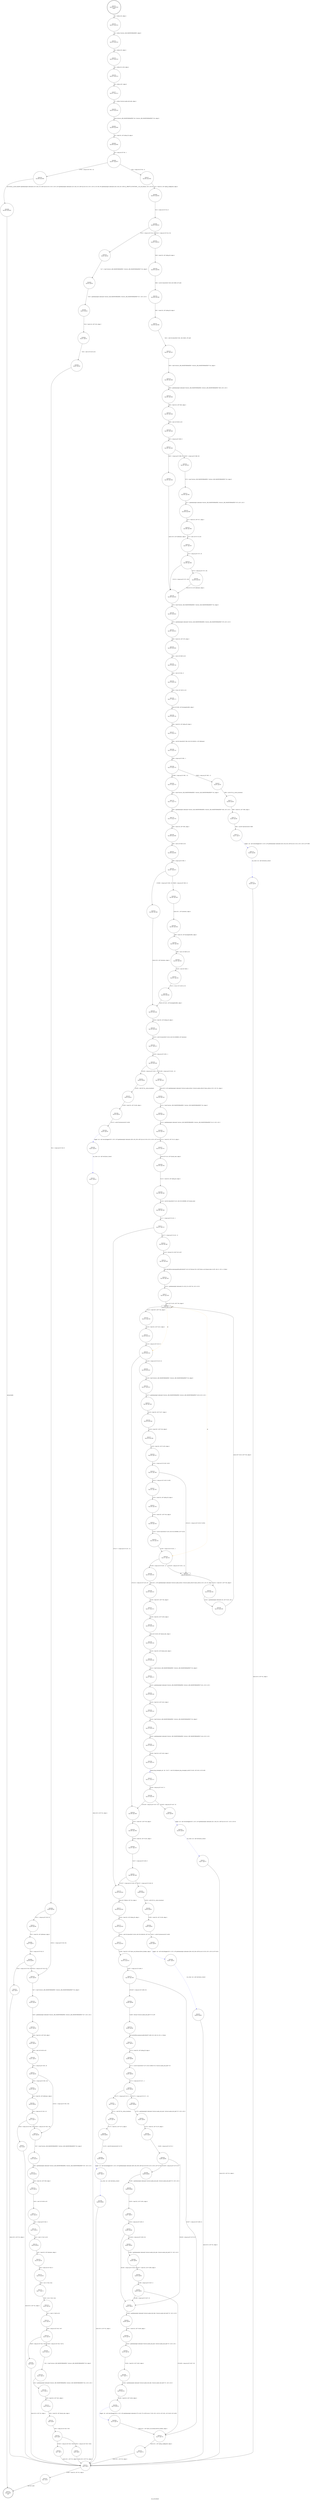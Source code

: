 digraph oss_set_format {
label="oss_set_format"
33070 [label="N33070\n(rp:0, ep:0)\nexit", shape="doublecircle"]
33071 [label="N33071\n(rp:216, ep:216)\nentry", shape="doublecircle"]
33071 -> 33073 [label="%2 = alloca i32, align 4"]
33073 [label="N33073\n(rp:215, ep:215)", shape="circle"]
33073 -> 33074 [label="%3 = alloca %struct._RD_WAVEFORMATEX*, align 8"]
33074 [label="N33074\n(rp:214, ep:214)", shape="circle"]
33074 -> 33075 [label="%4 = alloca i32, align 4"]
33075 [label="N33075\n(rp:213, ep:213)", shape="circle"]
33075 -> 33076 [label="%5 = alloca [3 x i32], align 4"]
33076 [label="N33076\n(rp:212, ep:212)", shape="circle"]
33076 -> 33077 [label="%6 = alloca i32*, align 8"]
33077 [label="N33077\n(rp:211, ep:211)", shape="circle"]
33077 -> 33078 [label="%7 = alloca %struct.audio_buf_info, align 4"]
33078 [label="N33078\n(rp:210, ep:210)", shape="circle"]
33078 -> 33081 [label="store %struct._RD_WAVEFORMATEX* %0, %struct._RD_WAVEFORMATEX** %3, align 8"]
33081 [label="N33081\n(rp:209, ep:209)", shape="circle"]
33081 -> 33082 [label="%8 = load i32, i32* @dsp_fd, align 4"]
33082 [label="N33082\n(rp:208, ep:208)", shape="circle"]
33082 -> 33083 [label="%9 = icmp ne i32 %8, -1"]
33083 [label="N33083\n(rp:207, ep:207)", shape="circle"]
33083 -> 33317 [label="[%9 = icmp ne i32 %8, -1]"]
33083 -> 33318 [label="[!(%9 = icmp ne i32 %8, -1)]"]
33086 [label="N33086\n(rp:205, ep:205)", shape="circle"]
33086 -> 33070 [label="unreachable"]
33089 [label="N33089\n(rp:203, ep:203)", shape="circle"]
33089 -> 33090 [label="%15 = icmp ne i32 %14, 0"]
33090 [label="N33090\n(rp:202, ep:202)", shape="circle"]
33090 -> 33319 [label="[%15 = icmp ne i32 %14, 0]"]
33090 -> 33320 [label="[!(%15 = icmp ne i32 %14, 0)]"]
33092 [label="N33092\n(rp:43, ep:43)", shape="circle"]
33092 -> 33093 [label="%18 = getelementptr inbounds %struct._RD_WAVEFORMATEX, %struct._RD_WAVEFORMATEX* %17, i32 0, i32 5"]
33093 [label="N33093\n(rp:42, ep:42)", shape="circle"]
33093 -> 33094 [label="%19 = load i16, i16* %18, align 2"]
33094 [label="N33094\n(rp:41, ep:41)", shape="circle"]
33094 -> 33095 [label="%20 = zext i16 %19 to i32"]
33095 [label="N33095\n(rp:40, ep:40)", shape="circle"]
33095 -> 33096 [label="%21 = icmp eq i32 %20, 8"]
33096 [label="N33096\n(rp:39, ep:39)", shape="circle"]
33096 -> 33321 [label="[%21 = icmp eq i32 %20, 8]"]
33096 -> 33102 [label="[!(%21 = icmp eq i32 %20, 8)]"]
33098 [label="N33098\n(rp:37, ep:37)", shape="circle"]
33098 -> 33099 [label="%24 = icmp ne i32 %23, 8"]
33099 [label="N33099\n(rp:36, ep:36)", shape="circle"]
33099 -> 33323 [label="[%24 = icmp ne i32 %23, 8]"]
33099 -> 33102 [label="[!(%24 = icmp ne i32 %23, 8)]"]
33102 [label="N33102\n(rp:35, ep:35)", shape="circle"]
33102 -> 33103 [label="%27 = load %struct._RD_WAVEFORMATEX*, %struct._RD_WAVEFORMATEX** %3, align 8"]
33103 [label="N33103\n(rp:34, ep:34)", shape="circle"]
33103 -> 33104 [label="%28 = getelementptr inbounds %struct._RD_WAVEFORMATEX, %struct._RD_WAVEFORMATEX* %27, i32 0, i32 5"]
33104 [label="N33104\n(rp:33, ep:33)", shape="circle"]
33104 -> 33105 [label="%29 = load i16, i16* %28, align 2"]
33105 [label="N33105\n(rp:32, ep:32)", shape="circle"]
33105 -> 33106 [label="%30 = zext i16 %29 to i32"]
33106 [label="N33106\n(rp:31, ep:31)", shape="circle"]
33106 -> 33107 [label="%31 = icmp eq i32 %30, 16"]
33107 [label="N33107\n(rp:30, ep:30)", shape="circle"]
33107 -> 33325 [label="[%31 = icmp eq i32 %30, 16]"]
33107 -> 33113 [label="[!(%31 = icmp eq i32 %30, 16)]"]
33109 [label="N33109\n(rp:28, ep:28)", shape="circle"]
33109 -> 33110 [label="%34 = icmp ne i32 %33, 16"]
33110 [label="N33110\n(rp:27, ep:27)", shape="circle"]
33110 -> 33327 [label="[%34 = icmp ne i32 %33, 16]"]
33110 -> 33113 [label="[!(%34 = icmp ne i32 %33, 16)]"]
33113 [label="N33113\n(rp:26, ep:26)", shape="circle"]
33113 -> 33114 [label="%37 = load %struct._RD_WAVEFORMATEX*, %struct._RD_WAVEFORMATEX** %3, align 8"]
33114 [label="N33114\n(rp:25, ep:25)", shape="circle"]
33114 -> 33115 [label="%38 = getelementptr inbounds %struct._RD_WAVEFORMATEX, %struct._RD_WAVEFORMATEX* %37, i32 0, i32 1"]
33115 [label="N33115\n(rp:24, ep:24)", shape="circle"]
33115 -> 33116 [label="%39 = load i16, i16* %38, align 2"]
33116 [label="N33116\n(rp:23, ep:23)", shape="circle"]
33116 -> 33117 [label="%40 = zext i16 %39 to i32"]
33117 [label="N33117\n(rp:22, ep:22)", shape="circle"]
33117 -> 33118 [label="%41 = icmp eq i32 %40, 2"]
33118 [label="N33118\n(rp:21, ep:21)", shape="circle"]
33118 -> 33119 [label="%42 = zext i1 %41 to i32"]
33119 [label="N33119\n(rp:20, ep:20)", shape="circle"]
33119 -> 33120 [label="%43 = load i32, i32* @stereo, align 4"]
33120 [label="N33120\n(rp:19, ep:19)", shape="circle"]
33120 -> 33121 [label="%44 = icmp ne i32 %43, 0"]
33121 [label="N33121\n(rp:18, ep:18)", shape="circle"]
33121 -> 33122 [label="%45 = xor i1 %44, true"]
33122 [label="N33122\n(rp:17, ep:17)", shape="circle"]
33122 -> 33123 [label="%46 = xor i1 %45, true"]
33123 [label="N33123\n(rp:16, ep:16)", shape="circle"]
33123 -> 33124 [label="%47 = zext i1 %46 to i32"]
33124 [label="N33124\n(rp:15, ep:15)", shape="circle"]
33124 -> 33125 [label="%48 = icmp ne i32 %42, %47"]
33125 [label="N33125\n(rp:14, ep:14)", shape="circle"]
33125 -> 33329 [label="[%48 = icmp ne i32 %42, %47]"]
33125 -> 33330 [label="[!(%48 = icmp ne i32 %42, %47)]"]
33129 [label="N33129\n(rp:12, ep:12)", shape="circle"]
33129 -> 33130 [label="%52 = getelementptr inbounds %struct._RD_WAVEFORMATEX, %struct._RD_WAVEFORMATEX* %51, i32 0, i32 2"]
33130 [label="N33130\n(rp:11, ep:11)", shape="circle"]
33130 -> 33131 [label="%53 = load i32, i32* %52, align 4"]
33131 [label="N33131\n(rp:10, ep:10)", shape="circle"]
33131 -> 33132 [label="%54 = load i32, i32* @snd_rate, align 4"]
33132 [label="N33132\n(rp:9, ep:9)", shape="circle"]
33132 -> 33133 [label="%55 = icmp ne i32 %53, %54"]
33133 [label="N33133\n(rp:8, ep:8)", shape="circle"]
33133 -> 33331 [label="[%55 = icmp ne i32 %53, %54]"]
33133 -> 33332 [label="[!(%55 = icmp ne i32 %53, %54)]"]
33139 [label="N33139\n(rp:200, ep:200)", shape="circle"]
33139 -> 33140 [label="%60 = call i32 @ioctl(i32 %59, i64 20480, i8* null)"]
33140 [label="N33140\n(rp:199, ep:199)", shape="circle"]
33140 -> 33141 [label="%61 = load i32, i32* @dsp_fd, align 4"]
33141 [label="N33141\n(rp:198, ep:198)", shape="circle"]
33141 -> 33142 [label="%62 = call i32 @ioctl(i32 %61, i64 20481, i8* null)"]
33142 [label="N33142\n(rp:197, ep:197)", shape="circle"]
33142 -> 33143 [label="%63 = load %struct._RD_WAVEFORMATEX*, %struct._RD_WAVEFORMATEX** %3, align 8"]
33143 [label="N33143\n(rp:196, ep:196)", shape="circle"]
33143 -> 33144 [label="%64 = getelementptr inbounds %struct._RD_WAVEFORMATEX, %struct._RD_WAVEFORMATEX* %63, i32 0, i32 5"]
33144 [label="N33144\n(rp:195, ep:195)", shape="circle"]
33144 -> 33145 [label="%65 = load i16, i16* %64, align 2"]
33145 [label="N33145\n(rp:194, ep:194)", shape="circle"]
33145 -> 33146 [label="%66 = zext i16 %65 to i32"]
33146 [label="N33146\n(rp:193, ep:193)", shape="circle"]
33146 -> 33147 [label="%67 = icmp eq i32 %66, 8"]
33147 [label="N33147\n(rp:192, ep:192)", shape="circle"]
33147 -> 33333 [label="[%67 = icmp eq i32 %66, 8]"]
33147 -> 33334 [label="[!(%67 = icmp eq i32 %66, 8)]"]
33151 [label="N33151\n(rp:190, ep:190)", shape="circle"]
33151 -> 33152 [label="%71 = getelementptr inbounds %struct._RD_WAVEFORMATEX, %struct._RD_WAVEFORMATEX* %70, i32 0, i32 5"]
33152 [label="N33152\n(rp:189, ep:189)", shape="circle"]
33152 -> 33153 [label="%72 = load i16, i16* %71, align 2"]
33153 [label="N33153\n(rp:188, ep:188)", shape="circle"]
33153 -> 33154 [label="%73 = zext i16 %72 to i32"]
33154 [label="N33154\n(rp:187, ep:187)", shape="circle"]
33154 -> 33155 [label="%74 = icmp eq i32 %73, 16"]
33155 [label="N33155\n(rp:186, ep:186)", shape="circle"]
33155 -> 33335 [label="[%74 = icmp eq i32 %73, 16]"]
33155 -> 33159 [label="[!(%74 = icmp eq i32 %73, 16)]"]
33159 [label="N33159\n(rp:183, ep:183)", shape="circle"]
33159 -> 33160 [label="%78 = load %struct._RD_WAVEFORMATEX*, %struct._RD_WAVEFORMATEX** %3, align 8"]
33160 [label="N33160\n(rp:182, ep:182)", shape="circle"]
33160 -> 33161 [label="%79 = getelementptr inbounds %struct._RD_WAVEFORMATEX, %struct._RD_WAVEFORMATEX* %78, i32 0, i32 5"]
33161 [label="N33161\n(rp:181, ep:181)", shape="circle"]
33161 -> 33162 [label="%80 = load i16, i16* %79, align 2"]
33162 [label="N33162\n(rp:180, ep:180)", shape="circle"]
33162 -> 33163 [label="%81 = zext i16 %80 to i32"]
33163 [label="N33163\n(rp:179, ep:179)", shape="circle"]
33163 -> 33164 [label="%82 = sdiv i32 %81, 8"]
33164 [label="N33164\n(rp:178, ep:178)", shape="circle"]
33164 -> 33165 [label="%83 = trunc i32 %82 to i16"]
33165 [label="N33165\n(rp:177, ep:177)", shape="circle"]
33165 -> 33166 [label="store i16 %83, i16* @samplewidth, align 2"]
33166 [label="N33166\n(rp:176, ep:176)", shape="circle"]
33166 -> 33167 [label="%84 = load i32, i32* @dsp_fd, align 4"]
33167 [label="N33167\n(rp:175, ep:175)", shape="circle"]
33167 -> 33168 [label="%85 = call i32 @ioctl(i32 %84, i64 3221508101, i32* @format)"]
33168 [label="N33168\n(rp:174, ep:174)", shape="circle"]
33168 -> 33169 [label="%86 = icmp eq i32 %85, -1"]
33169 [label="N33169\n(rp:173, ep:173)", shape="circle"]
33169 -> 33337 [label="[%86 = icmp eq i32 %85, -1]"]
33169 -> 33338 [label="[!(%86 = icmp eq i32 %85, -1)]"]
33171 [label="N33171\n(rp:49, ep:49)", shape="circle"]
33171 -> 33172 [label="%89 = load i32, i32* %88, align 4"]
33172 [label="N33172\n(rp:48, ep:48)", shape="circle"]
33172 -> 33173 [label="%90 = call i8* @strerror(i32 %89)"]
33173 [label="N33173\n(rp:47, ep:47)", shape="circle"]
33173 -> 33174 [label="logger --@-- call void @logger(i32 3, i32 3, i8* getelementptr inbounds ([54 x i8], [54 x i8]* @.str.12.315, i32 0, i32 0), i8* %90)", style="dashed", color="blue"]
33174 [label="N33174\n(rp:46, ep:46)", shape="circle"]
33174 -> 33175 [label="oss_close --@-- call void @oss_close()", style="dashed", color="blue"]
33175 [label="N33175\n(rp:45, ep:45)", shape="circle"]
33175 -> 33315 [label="store i32 0, i32* %2, align 4"]
33178 [label="N33178\n(rp:171, ep:171)", shape="circle"]
33178 -> 33179 [label="%93 = getelementptr inbounds %struct._RD_WAVEFORMATEX, %struct._RD_WAVEFORMATEX* %92, i32 0, i32 1"]
33179 [label="N33179\n(rp:170, ep:170)", shape="circle"]
33179 -> 33180 [label="%94 = load i16, i16* %93, align 2"]
33180 [label="N33180\n(rp:169, ep:169)", shape="circle"]
33180 -> 33181 [label="%95 = zext i16 %94 to i32"]
33181 [label="N33181\n(rp:168, ep:168)", shape="circle"]
33181 -> 33182 [label="%96 = icmp eq i32 %95, 2"]
33182 [label="N33182\n(rp:167, ep:167)", shape="circle"]
33182 -> 33339 [label="[%96 = icmp eq i32 %95, 2]"]
33182 -> 33340 [label="[!(%96 = icmp eq i32 %95, 2)]"]
33184 [label="N33184\n(rp:164, ep:164)", shape="circle"]
33184 -> 33185 [label="%98 = load i16, i16* @samplewidth, align 2"]
33185 [label="N33185\n(rp:163, ep:163)", shape="circle"]
33185 -> 33186 [label="%99 = sext i16 %98 to i32"]
33186 [label="N33186\n(rp:162, ep:162)", shape="circle"]
33186 -> 33187 [label="%100 = mul i32 %99, 2"]
33187 [label="N33187\n(rp:161, ep:161)", shape="circle"]
33187 -> 33188 [label="%101 = trunc i32 %100 to i16"]
33188 [label="N33188\n(rp:160, ep:160)", shape="circle"]
33188 -> 33192 [label="store i16 %101, i16* @samplewidth, align 2"]
33192 [label="N33192\n(rp:159, ep:159)", shape="circle"]
33192 -> 33193 [label="%104 = load i32, i32* @dsp_fd, align 4"]
33193 [label="N33193\n(rp:158, ep:158)", shape="circle"]
33193 -> 33194 [label="%105 = call i32 @ioctl(i32 %104, i64 3221508099, i32* @stereo)"]
33194 [label="N33194\n(rp:157, ep:157)", shape="circle"]
33194 -> 33195 [label="%106 = icmp eq i32 %105, -1"]
33195 [label="N33195\n(rp:156, ep:156)", shape="circle"]
33195 -> 33341 [label="[%106 = icmp eq i32 %105, -1]"]
33195 -> 33342 [label="[!(%106 = icmp eq i32 %105, -1)]"]
33197 [label="N33197\n(rp:55, ep:55)", shape="circle"]
33197 -> 33198 [label="%109 = load i32, i32* %108, align 4"]
33198 [label="N33198\n(rp:54, ep:54)", shape="circle"]
33198 -> 33199 [label="%110 = call i8* @strerror(i32 %109)"]
33199 [label="N33199\n(rp:53, ep:53)", shape="circle"]
33199 -> 33200 [label="logger --@-- call void @logger(i32 3, i32 3, i8* getelementptr inbounds ([56 x i8], [56 x i8]* @.str.13.316, i32 0, i32 0), i8* %110)", style="dashed", color="blue"]
33200 [label="N33200\n(rp:52, ep:52)", shape="circle"]
33200 -> 33201 [label="oss_close --@-- call void @oss_close()", style="dashed", color="blue"]
33201 [label="N33201\n(rp:51, ep:51)", shape="circle"]
33201 -> 33315 [label="store i32 0, i32* %2, align 4"]
33204 [label="N33204\n(rp:154, ep:154)", shape="circle"]
33204 -> 33205 [label="%112 = load %struct._RD_WAVEFORMATEX*, %struct._RD_WAVEFORMATEX** %3, align 8"]
33205 [label="N33205\n(rp:153, ep:153)", shape="circle"]
33205 -> 33206 [label="%113 = getelementptr inbounds %struct._RD_WAVEFORMATEX, %struct._RD_WAVEFORMATEX* %112, i32 0, i32 2"]
33206 [label="N33206\n(rp:152, ep:152)", shape="circle"]
33206 -> 33207 [label="%114 = load i32, i32* %113, align 4"]
33207 [label="N33207\n(rp:151, ep:151)", shape="circle"]
33207 -> 33208 [label="store i32 %114, i32* @snd_rate, align 4"]
33208 [label="N33208\n(rp:150, ep:150)", shape="circle"]
33208 -> 33209 [label="%115 = load i32, i32* @dsp_fd, align 4"]
33209 [label="N33209\n(rp:149, ep:149)", shape="circle"]
33209 -> 33210 [label="%116 = call i32 @ioctl(i32 %115, i64 3221508098, i32* @snd_rate)"]
33210 [label="N33210\n(rp:148, ep:148)", shape="circle"]
33210 -> 33211 [label="%117 = icmp eq i32 %116, -1"]
33211 [label="N33211\n(rp:147, ep:147)", shape="circle"]
33211 -> 33343 [label="[%117 = icmp eq i32 %116, -1]"]
33211 -> 33270 [label="[!(%117 = icmp eq i32 %116, -1)]"]
33214 [label="N33214\n(rp:145, ep:145)", shape="circle"]
33214 -> 33216 [label="call void @llvm.memcpy.p0i8.p0i8.i64(i8* %119, i8* bitcast ([3 x i32]* @oss_set_format.rates to i8*), i64 12, i32 4, i1 false)"]
33216 [label="N33216\n(rp:144, ep:144)", shape="circle"]
33216 -> 33217 [label="%120 = getelementptr inbounds [3 x i32], [3 x i32]* %5, i32 0, i32 0"]
33217 [label="N33217\n(rp:143, ep:143)", shape="circle"]
33217 -> 33219 [label="store i32* %120, i32** %6, align 8"]
33219 [label="N33219\n(rp:142, ep:127)", shape="box"]
33219 -> 33220 [label="%122 = load i32*, i32** %6, align 8"]
33219 -> 33219 [label="@", style="dashed", color="orange"]
33219 -> 33234 [label="@", style="dashed", color="orange"]
33219 -> 33222 [label="@", style="dashed", color="orange"]
33220 [label="N33220\n(rp:141, ep:126)", shape="circle"]
33220 -> 33221 [label="%123 = load i32, i32* %122, align 4"]
33221 [label="N33221\n(rp:140, ep:125)", shape="circle"]
33221 -> 33222 [label="%124 = icmp ne i32 %123, 0"]
33222 [label="N33222\n(rp:139, ep:124)", shape="circle"]
33222 -> 33345 [label="[%124 = icmp ne i32 %123, 0]"]
33222 -> 33258 [label="[!(%124 = icmp ne i32 %123, 0)]"]
33224 [label="N33224\n(rp:137, ep:141)", shape="circle"]
33224 -> 33225 [label="%127 = getelementptr inbounds %struct._RD_WAVEFORMATEX, %struct._RD_WAVEFORMATEX* %126, i32 0, i32 2"]
33225 [label="N33225\n(rp:136, ep:140)", shape="circle"]
33225 -> 33226 [label="%128 = load i32, i32* %127, align 4"]
33226 [label="N33226\n(rp:135, ep:139)", shape="circle"]
33226 -> 33227 [label="%129 = load i32*, i32** %6, align 8"]
33227 [label="N33227\n(rp:134, ep:138)", shape="circle"]
33227 -> 33228 [label="%130 = load i32, i32* %129, align 4"]
33228 [label="N33228\n(rp:133, ep:137)", shape="circle"]
33228 -> 33229 [label="%131 = icmp ne i32 %128, %130"]
33229 [label="N33229\n(rp:132, ep:136)", shape="circle"]
33229 -> 33347 [label="[%131 = icmp ne i32 %128, %130]"]
33229 -> 33254 [label="[!(%131 = icmp ne i32 %128, %130)]"]
33231 [label="N33231\n(rp:130, ep:134)", shape="circle"]
33231 -> 33232 [label="%134 = load i32*, i32** %6, align 8"]
33232 [label="N33232\n(rp:129, ep:133)", shape="circle"]
33232 -> 33233 [label="%135 = call i32 @ioctl(i32 %133, i64 3221508098, i32* %134)"]
33233 [label="N33233\n(rp:128, ep:132)", shape="circle"]
33233 -> 33234 [label="%136 = icmp ne i32 %135, -1"]
33234 [label="N33234\n(rp:127, ep:131)", shape="circle"]
33234 -> 33349 [label="[%136 = icmp ne i32 %135, -1]"]
33234 -> 33254 [label="[!(%136 = icmp ne i32 %135, -1)]"]
33236 [label="N33236\n(rp:122, ep:122)", shape="circle"]
33236 -> 33237 [label="%138 = load i32*, i32** %6, align 8"]
33237 [label="N33237\n(rp:121, ep:121)", shape="circle"]
33237 -> 33238 [label="%139 = load i32, i32* %138, align 4"]
33238 [label="N33238\n(rp:120, ep:120)", shape="circle"]
33238 -> 33239 [label="store i32 %139, i32* @snd_rate, align 4"]
33239 [label="N33239\n(rp:119, ep:119)", shape="circle"]
33239 -> 33240 [label="%140 = load i32, i32* @snd_rate, align 4"]
33240 [label="N33240\n(rp:118, ep:118)", shape="circle"]
33240 -> 33241 [label="%141 = load %struct._RD_WAVEFORMATEX*, %struct._RD_WAVEFORMATEX** %3, align 8"]
33241 [label="N33241\n(rp:117, ep:117)", shape="circle"]
33241 -> 33242 [label="%142 = getelementptr inbounds %struct._RD_WAVEFORMATEX, %struct._RD_WAVEFORMATEX* %141, i32 0, i32 5"]
33242 [label="N33242\n(rp:116, ep:116)", shape="circle"]
33242 -> 33243 [label="%143 = load i16, i16* %142, align 2"]
33243 [label="N33243\n(rp:115, ep:115)", shape="circle"]
33243 -> 33244 [label="%144 = load %struct._RD_WAVEFORMATEX*, %struct._RD_WAVEFORMATEX** %3, align 8"]
33244 [label="N33244\n(rp:114, ep:114)", shape="circle"]
33244 -> 33245 [label="%145 = getelementptr inbounds %struct._RD_WAVEFORMATEX, %struct._RD_WAVEFORMATEX* %144, i32 0, i32 1"]
33245 [label="N33245\n(rp:113, ep:113)", shape="circle"]
33245 -> 33246 [label="%146 = load i16, i16* %145, align 2"]
33246 [label="N33246\n(rp:112, ep:112)", shape="circle"]
33246 -> 33247 [label="rdpsnd_dsp_resample_set --@-- %147 = call i32 @rdpsnd_dsp_resample_set(i32 %140, i16 %143, i16 %146)", style="dashed", color="blue"]
33247 [label="N33247\n(rp:111, ep:111)", shape="circle"]
33247 -> 33248 [label="%148 = icmp eq i32 %147, 0"]
33248 [label="N33248\n(rp:110, ep:110)", shape="circle"]
33248 -> 33351 [label="[%148 = icmp eq i32 %147, 0]"]
33248 -> 33258 [label="[!(%148 = icmp eq i32 %147, 0)]"]
33250 [label="N33250\n(rp:58, ep:58)", shape="circle"]
33250 -> 33251 [label="oss_close --@-- call void @oss_close()", style="dashed", color="blue"]
33251 [label="N33251\n(rp:57, ep:57)", shape="circle"]
33251 -> 33315 [label="store i32 0, i32* %2, align 4"]
33254 [label="N33254\n(rp:126, ep:130)", shape="box"]
33254 -> 33255 [label="%152 = load i32*, i32** %6, align 8"]
33255 [label="N33255\n(rp:125, ep:129)", shape="circle"]
33255 -> 33256 [label="%153 = getelementptr inbounds i32, i32* %152, i32 1"]
33256 [label="N33256\n(rp:124, ep:128)", shape="circle"]
33256 -> 33219 [label="store i32* %153, i32** %6, align 8"]
33258 [label="N33258\n(rp:109, ep:109)", shape="circle"]
33258 -> 33259 [label="%155 = load i32*, i32** %6, align 8"]
33259 [label="N33259\n(rp:108, ep:108)", shape="circle"]
33259 -> 33260 [label="%156 = load i32, i32* %155, align 4"]
33260 [label="N33260\n(rp:107, ep:107)", shape="circle"]
33260 -> 33261 [label="%157 = icmp eq i32 %156, 0"]
33261 [label="N33261\n(rp:106, ep:106)", shape="circle"]
33261 -> 33353 [label="[%157 = icmp eq i32 %156, 0]"]
33261 -> 33270 [label="[!(%157 = icmp eq i32 %156, 0)]"]
33263 [label="N33263\n(rp:64, ep:64)", shape="circle"]
33263 -> 33264 [label="%160 = load i32, i32* %159, align 4"]
33264 [label="N33264\n(rp:63, ep:63)", shape="circle"]
33264 -> 33265 [label="%161 = call i8* @strerror(i32 %160)"]
33265 [label="N33265\n(rp:62, ep:62)", shape="circle"]
33265 -> 33266 [label="logger --@-- call void @logger(i32 3, i32 3, i8* getelementptr inbounds ([46 x i8], [46 x i8]* @.str.15.318, i32 0, i32 0), i8* %161)", style="dashed", color="blue"]
33266 [label="N33266\n(rp:61, ep:61)", shape="circle"]
33266 -> 33267 [label="oss_close --@-- call void @oss_close()", style="dashed", color="blue"]
33267 [label="N33267\n(rp:60, ep:60)", shape="circle"]
33267 -> 33315 [label="store i32 0, i32* %2, align 4"]
33270 [label="N33270\n(rp:105, ep:105)", shape="circle"]
33270 -> 33271 [label="store i32 786444, i32* %4, align 4"]
33271 [label="N33271\n(rp:104, ep:104)", shape="circle"]
33271 -> 33272 [label="%164 = load i32, i32* @dsp_fd, align 4"]
33272 [label="N33272\n(rp:103, ep:103)", shape="circle"]
33272 -> 33273 [label="%165 = call i32 @ioctl(i32 %164, i64 3221508106, i32* %4)"]
33273 [label="N33273\n(rp:102, ep:102)", shape="circle"]
33273 -> 33274 [label="%166 = load i32, i32* @oss_set_format.driver_broken, align 4"]
33274 [label="N33274\n(rp:101, ep:101)", shape="circle"]
33274 -> 33275 [label="%167 = icmp ne i32 %166, 0"]
33275 [label="N33275\n(rp:100, ep:100)", shape="circle"]
33275 -> 33356 [label="[!(%167 = icmp ne i32 %166, 0)]"]
33275 -> 33312 [label="[%167 = icmp ne i32 %166, 0]"]
33278 [label="N33278\n(rp:98, ep:98)", shape="circle"]
33278 -> 33279 [label="call void @llvm.memset.p0i8.i64(i8* %169, i8 0, i64 16, i32 4, i1 false)"]
33279 [label="N33279\n(rp:97, ep:97)", shape="circle"]
33279 -> 33280 [label="%170 = load i32, i32* @dsp_fd, align 4"]
33280 [label="N33280\n(rp:96, ep:96)", shape="circle"]
33280 -> 33281 [label="%171 = call i32 @ioctl(i32 %170, i64 2148552716, %struct.audio_buf_info* %7)"]
33281 [label="N33281\n(rp:95, ep:95)", shape="circle"]
33281 -> 33282 [label="%172 = icmp eq i32 %171, -1"]
33282 [label="N33282\n(rp:94, ep:94)", shape="circle"]
33282 -> 33357 [label="[%172 = icmp eq i32 %171, -1]"]
33282 -> 33358 [label="[!(%172 = icmp eq i32 %171, -1)]"]
33284 [label="N33284\n(rp:70, ep:70)", shape="circle"]
33284 -> 33285 [label="%175 = load i32, i32* %174, align 4"]
33285 [label="N33285\n(rp:69, ep:69)", shape="circle"]
33285 -> 33286 [label="%176 = call i8* @strerror(i32 %175)"]
33286 [label="N33286\n(rp:68, ep:68)", shape="circle"]
33286 -> 33287 [label="logger --@-- call void @logger(i32 3, i32 3, i8* getelementptr inbounds ([38 x i8], [38 x i8]* @.str.16.319, i32 0, i32 0), i8* %176)", style="dashed", color="blue"]
33287 [label="N33287\n(rp:67, ep:67)", shape="circle"]
33287 -> 33288 [label="oss_close --@-- call void @oss_close()", style="dashed", color="blue"]
33288 [label="N33288\n(rp:66, ep:66)", shape="circle"]
33288 -> 33315 [label="store i32 0, i32* %2, align 4"]
33291 [label="N33291\n(rp:92, ep:92)", shape="circle"]
33291 -> 33292 [label="%179 = load i32, i32* %178, align 4"]
33292 [label="N33292\n(rp:91, ep:91)", shape="circle"]
33292 -> 33293 [label="%180 = icmp eq i32 %179, 0"]
33293 [label="N33293\n(rp:90, ep:90)", shape="circle"]
33293 -> 33360 [label="[!(%180 = icmp eq i32 %179, 0)]"]
33293 -> 33302 [label="[%180 = icmp eq i32 %179, 0]"]
33295 [label="N33295\n(rp:88, ep:88)", shape="circle"]
33295 -> 33296 [label="%183 = load i32, i32* %182, align 4"]
33296 [label="N33296\n(rp:87, ep:87)", shape="circle"]
33296 -> 33297 [label="%184 = icmp eq i32 %183, 0"]
33297 [label="N33297\n(rp:86, ep:86)", shape="circle"]
33297 -> 33362 [label="[!(%184 = icmp eq i32 %183, 0)]"]
33297 -> 33302 [label="[%184 = icmp eq i32 %183, 0]"]
33299 [label="N33299\n(rp:84, ep:84)", shape="circle"]
33299 -> 33300 [label="%187 = load i32, i32* %186, align 4"]
33300 [label="N33300\n(rp:83, ep:83)", shape="circle"]
33300 -> 33301 [label="%188 = icmp eq i32 %187, 0"]
33301 [label="N33301\n(rp:82, ep:82)", shape="circle"]
33301 -> 33302 [label="[%188 = icmp eq i32 %187, 0]"]
33301 -> 33312 [label="[!(%188 = icmp eq i32 %187, 0)]"]
33302 [label="N33302\n(rp:81, ep:81)", shape="circle"]
33302 -> 33303 [label="%190 = getelementptr inbounds %struct.audio_buf_info, %struct.audio_buf_info* %7, i32 0, i32 0"]
33303 [label="N33303\n(rp:80, ep:80)", shape="circle"]
33303 -> 33304 [label="%191 = load i32, i32* %190, align 4"]
33304 [label="N33304\n(rp:79, ep:79)", shape="circle"]
33304 -> 33305 [label="%192 = getelementptr inbounds %struct.audio_buf_info, %struct.audio_buf_info* %7, i32 0, i32 1"]
33305 [label="N33305\n(rp:78, ep:78)", shape="circle"]
33305 -> 33306 [label="%193 = load i32, i32* %192, align 4"]
33306 [label="N33306\n(rp:77, ep:77)", shape="circle"]
33306 -> 33307 [label="%194 = getelementptr inbounds %struct.audio_buf_info, %struct.audio_buf_info* %7, i32 0, i32 2"]
33307 [label="N33307\n(rp:76, ep:76)", shape="circle"]
33307 -> 33308 [label="%195 = load i32, i32* %194, align 4"]
33308 [label="N33308\n(rp:75, ep:75)", shape="circle"]
33308 -> 33309 [label="logger --@-- call void @logger(i32 3, i32 3, i8* getelementptr inbounds ([73 x i8], [73 x i8]* @.str.17.320, i32 0, i32 0), i32 %191, i32 %193, i32 %195)", style="dashed", color="blue"]
33309 [label="N33309\n(rp:74, ep:74)", shape="circle"]
33309 -> 33312 [label="store i32 1, i32* @oss_set_format.driver_broken, align 4"]
33312 [label="N33312\n(rp:73, ep:73)", shape="circle"]
33312 -> 33313 [label="store i32 1, i32* @dsp_configured, align 4"]
33313 [label="N33313\n(rp:72, ep:72)", shape="circle"]
33313 -> 33315 [label="store i32 1, i32* %2, align 4"]
33315 [label="N33315\n(rp:2, ep:2)", shape="circle"]
33315 -> 33316 [label="%199 = load i32, i32* %2, align 4"]
33316 [label="N33316\n(rp:1, ep:1)", shape="circle"]
33316 -> 33070 [label="ret i32 %199"]
33317 [label="N33317\n(rp:204, ep:204)", shape="circle"]
33317 -> 33089 [label="%14 = load i32, i32* @dsp_configured, align 4"]
33318 [label="N33318\n(rp:206, ep:206)", shape="circle"]
33318 -> 33086 [label="call void @__assert_fail(i8* getelementptr inbounds ([13 x i8], [13 x i8]* @.str.4.313, i32 0, i32 0), i8* getelementptr inbounds ([13 x i8], [13 x i8]* @.str.5.314, i32 0, i32 0), i32 259, i8* getelementptr inbounds ([42 x i8], [42 x i8]* @__PRETTY_FUNCTION__.oss_set_format, i32 0, i32 0))"]
33319 [label="N33319\n(rp:44, ep:44)", shape="circle"]
33319 -> 33092 [label="%17 = load %struct._RD_WAVEFORMATEX*, %struct._RD_WAVEFORMATEX** %3, align 8"]
33320 [label="N33320\n(rp:201, ep:201)", shape="circle"]
33320 -> 33139 [label="%59 = load i32, i32* @dsp_fd, align 4"]
33321 [label="N33321\n(rp:38, ep:38)", shape="circle"]
33321 -> 33098 [label="%23 = load i32, i32* @format, align 4"]
33323 [label="N33323\n(rp:3, ep:3)", shape="circle"]
33323 -> 33315 [label="store i32 0, i32* %2, align 4"]
33325 [label="N33325\n(rp:29, ep:29)", shape="circle"]
33325 -> 33109 [label="%33 = load i32, i32* @format, align 4"]
33327 [label="N33327\n(rp:4, ep:4)", shape="circle"]
33327 -> 33315 [label="store i32 0, i32* %2, align 4"]
33329 [label="N33329\n(rp:5, ep:5)", shape="circle"]
33329 -> 33315 [label="store i32 0, i32* %2, align 4"]
33330 [label="N33330\n(rp:13, ep:13)", shape="circle"]
33330 -> 33129 [label="%51 = load %struct._RD_WAVEFORMATEX*, %struct._RD_WAVEFORMATEX** %3, align 8"]
33331 [label="N33331\n(rp:6, ep:6)", shape="circle"]
33331 -> 33315 [label="store i32 0, i32* %2, align 4"]
33332 [label="N33332\n(rp:7, ep:7)", shape="circle"]
33332 -> 33315 [label="store i32 1, i32* %2, align 4"]
33333 [label="N33333\n(rp:184, ep:184)", shape="circle"]
33333 -> 33159 [label="store i32 8, i32* @format, align 4"]
33334 [label="N33334\n(rp:191, ep:191)", shape="circle"]
33334 -> 33151 [label="%70 = load %struct._RD_WAVEFORMATEX*, %struct._RD_WAVEFORMATEX** %3, align 8"]
33335 [label="N33335\n(rp:185, ep:185)", shape="circle"]
33335 -> 33159 [label="store i32 16, i32* @format, align 4"]
33337 [label="N33337\n(rp:50, ep:50)", shape="circle"]
33337 -> 33171 [label="%88 = call i32* @__errno_location()"]
33338 [label="N33338\n(rp:172, ep:172)", shape="circle"]
33338 -> 33178 [label="%92 = load %struct._RD_WAVEFORMATEX*, %struct._RD_WAVEFORMATEX** %3, align 8"]
33339 [label="N33339\n(rp:165, ep:165)", shape="circle"]
33339 -> 33184 [label="store i32 1, i32* @stereo, align 4"]
33340 [label="N33340\n(rp:166, ep:166)", shape="circle"]
33340 -> 33192 [label="store i32 0, i32* @stereo, align 4"]
33341 [label="N33341\n(rp:56, ep:56)", shape="circle"]
33341 -> 33197 [label="%108 = call i32* @__errno_location()"]
33342 [label="N33342\n(rp:155, ep:155)", shape="circle"]
33342 -> 33204 [label="store i32 0, i32* getelementptr inbounds (%struct.audio_driver, %struct.audio_driver* @oss_driver, i32 0, i32 15), align 4"]
33343 [label="N33343\n(rp:146, ep:146)", shape="circle"]
33343 -> 33214 [label="%119 = bitcast [3 x i32]* %5 to i8*"]
33345 [label="N33345\n(rp:138, ep:142)", shape="circle"]
33345 -> 33224 [label="%126 = load %struct._RD_WAVEFORMATEX*, %struct._RD_WAVEFORMATEX** %3, align 8"]
33347 [label="N33347\n(rp:131, ep:135)", shape="circle"]
33347 -> 33231 [label="%133 = load i32, i32* @dsp_fd, align 4"]
33349 [label="N33349\n(rp:123, ep:123)", shape="circle"]
33349 -> 33236 [label="store i32 1, i32* getelementptr inbounds (%struct.audio_driver, %struct.audio_driver* @oss_driver, i32 0, i32 15), align 4"]
33351 [label="N33351\n(rp:59, ep:59)", shape="circle"]
33351 -> 33250 [label="logger --@-- call void @logger(i32 3, i32 3, i8* getelementptr inbounds ([51 x i8], [51 x i8]* @.str.14.317, i32 0, i32 0))", style="dashed", color="blue"]
33353 [label="N33353\n(rp:65, ep:65)", shape="circle"]
33353 -> 33263 [label="%159 = call i32* @__errno_location()"]
33356 [label="N33356\n(rp:99, ep:99)", shape="circle"]
33356 -> 33278 [label="%169 = bitcast %struct.audio_buf_info* %7 to i8*"]
33357 [label="N33357\n(rp:71, ep:71)", shape="circle"]
33357 -> 33284 [label="%174 = call i32* @__errno_location()"]
33358 [label="N33358\n(rp:93, ep:93)", shape="circle"]
33358 -> 33291 [label="%178 = getelementptr inbounds %struct.audio_buf_info, %struct.audio_buf_info* %7, i32 0, i32 0"]
33360 [label="N33360\n(rp:89, ep:89)", shape="circle"]
33360 -> 33295 [label="%182 = getelementptr inbounds %struct.audio_buf_info, %struct.audio_buf_info* %7, i32 0, i32 1"]
33362 [label="N33362\n(rp:85, ep:85)", shape="circle"]
33362 -> 33299 [label="%186 = getelementptr inbounds %struct.audio_buf_info, %struct.audio_buf_info* %7, i32 0, i32 2"]
}
